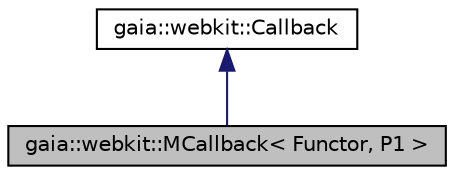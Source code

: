 digraph G
{
  edge [fontname="Helvetica",fontsize="10",labelfontname="Helvetica",labelfontsize="10"];
  node [fontname="Helvetica",fontsize="10",shape=record];
  Node1 [label="gaia::webkit::MCallback\< Functor, P1 \>",height=0.2,width=0.4,color="black", fillcolor="grey75", style="filled" fontcolor="black"];
  Node2 -> Node1 [dir=back,color="midnightblue",fontsize="10",style="solid",fontname="Helvetica"];
  Node2 [label="gaia::webkit::Callback",height=0.2,width=0.4,color="black", fillcolor="white", style="filled",URL="$d2/d16/classgaia_1_1webkit_1_1_callback.html"];
}
